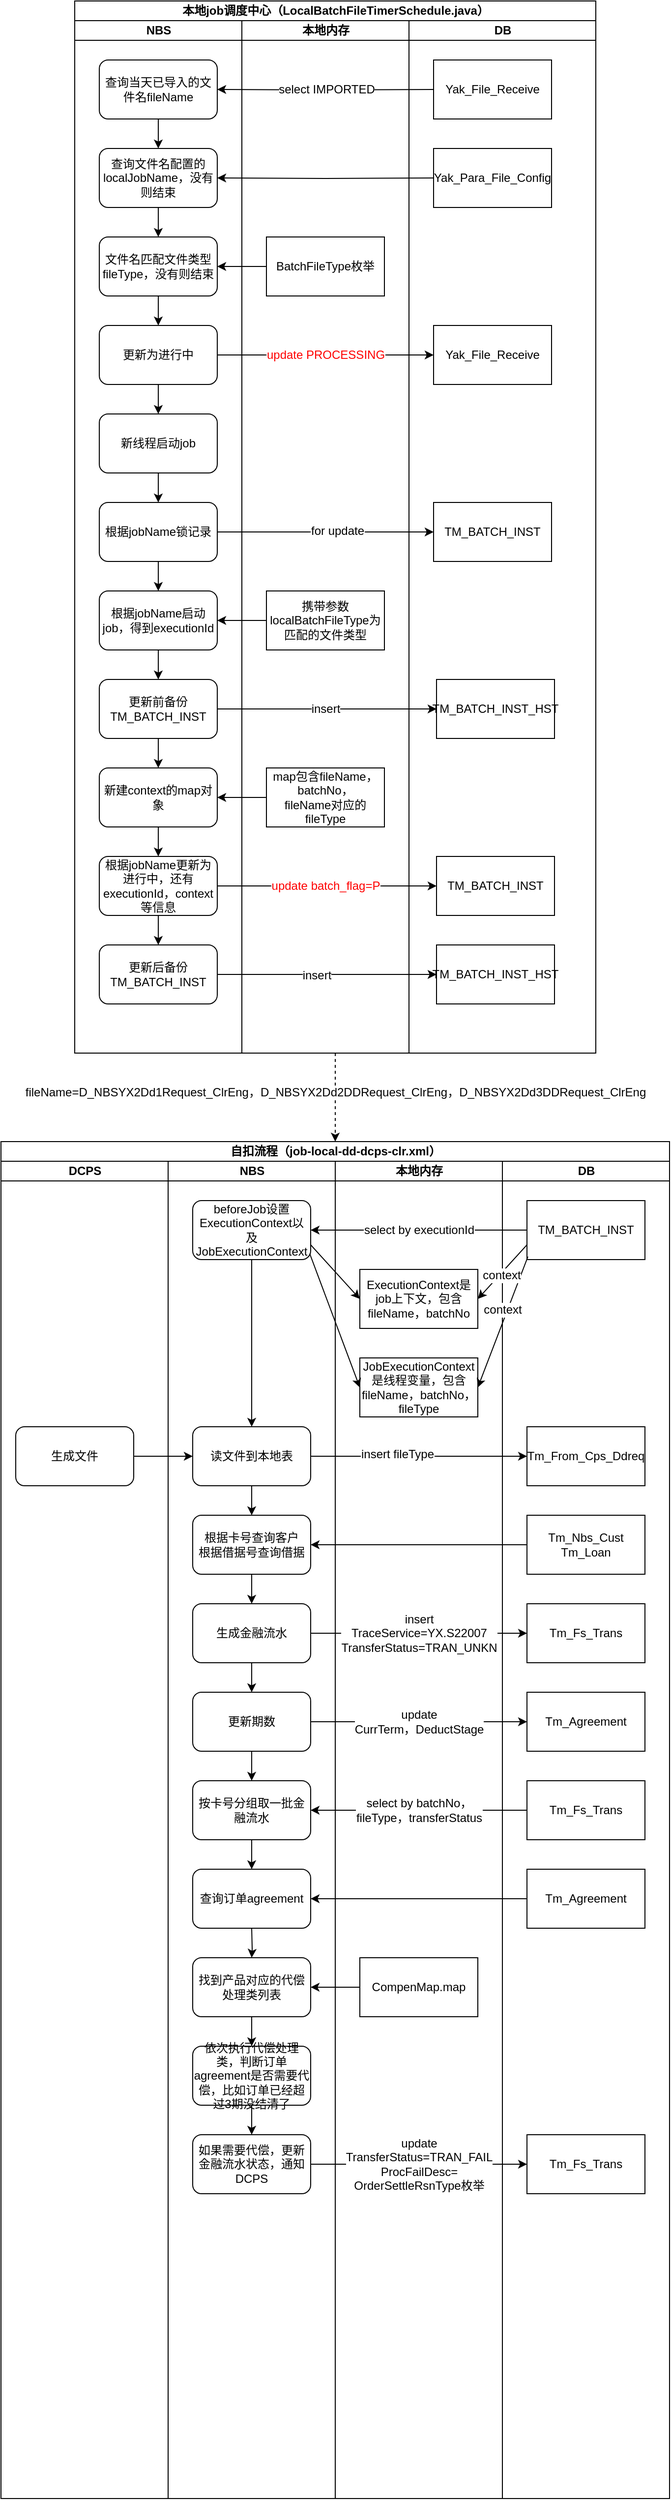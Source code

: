 <mxfile version="10.6.3" type="github"><diagram id="jrxuhPMBVVOQ-OroK7yz" name="第 1 页"><mxGraphModel dx="2220" dy="1939" grid="1" gridSize="10" guides="1" tooltips="1" connect="1" arrows="1" fold="1" page="1" pageScale="1" pageWidth="827" pageHeight="1169" math="0" shadow="0"><root><mxCell id="0"/><mxCell id="1" parent="0"/><mxCell id="RnaNjTVNym2KPXSfSXyK-17" value="自扣流程（job-local-dd-dcps-clr.xml）" style="swimlane;html=1;childLayout=stackLayout;resizeParent=1;resizeParentMax=0;startSize=20;" vertex="1" parent="1"><mxGeometry x="-30" y="80" width="680" height="1380" as="geometry"><mxRectangle x="20" y="40" width="240" height="20" as="alternateBounds"/></mxGeometry></mxCell><mxCell id="RnaNjTVNym2KPXSfSXyK-18" value="DCPS" style="swimlane;html=1;startSize=20;" vertex="1" parent="RnaNjTVNym2KPXSfSXyK-17"><mxGeometry y="20" width="170" height="1360" as="geometry"/></mxCell><mxCell id="RnaNjTVNym2KPXSfSXyK-25" value="生成文件" style="rounded=1;whiteSpace=wrap;html=1;" vertex="1" parent="RnaNjTVNym2KPXSfSXyK-18"><mxGeometry x="15" y="270" width="120" height="60" as="geometry"/></mxCell><mxCell id="RnaNjTVNym2KPXSfSXyK-26" value="NBS" style="swimlane;html=1;startSize=20;" vertex="1" parent="RnaNjTVNym2KPXSfSXyK-17"><mxGeometry x="170" y="20" width="170" height="1360" as="geometry"/></mxCell><mxCell id="RnaNjTVNym2KPXSfSXyK-183" style="edgeStyle=orthogonalEdgeStyle;rounded=0;orthogonalLoop=1;jettySize=auto;html=1;fontColor=#000000;" edge="1" parent="RnaNjTVNym2KPXSfSXyK-26" source="RnaNjTVNym2KPXSfSXyK-32" target="RnaNjTVNym2KPXSfSXyK-181"><mxGeometry relative="1" as="geometry"/></mxCell><mxCell id="RnaNjTVNym2KPXSfSXyK-32" value="读文件到本地表" style="rounded=1;whiteSpace=wrap;html=1;" vertex="1" parent="RnaNjTVNym2KPXSfSXyK-26"><mxGeometry x="25" y="270" width="120" height="60" as="geometry"/></mxCell><mxCell id="RnaNjTVNym2KPXSfSXyK-164" style="edgeStyle=orthogonalEdgeStyle;rounded=0;orthogonalLoop=1;jettySize=auto;html=1;fontColor=#000000;" edge="1" parent="RnaNjTVNym2KPXSfSXyK-26" source="RnaNjTVNym2KPXSfSXyK-156" target="RnaNjTVNym2KPXSfSXyK-32"><mxGeometry relative="1" as="geometry"/></mxCell><mxCell id="RnaNjTVNym2KPXSfSXyK-156" value="beforeJob设置ExecutionContext以及JobExecutionContext" style="rounded=1;whiteSpace=wrap;html=1;" vertex="1" parent="RnaNjTVNym2KPXSfSXyK-26"><mxGeometry x="25" y="40" width="120" height="60" as="geometry"/></mxCell><mxCell id="RnaNjTVNym2KPXSfSXyK-188" style="edgeStyle=orthogonalEdgeStyle;rounded=0;orthogonalLoop=1;jettySize=auto;html=1;fontColor=#000000;" edge="1" parent="RnaNjTVNym2KPXSfSXyK-26" source="RnaNjTVNym2KPXSfSXyK-181" target="RnaNjTVNym2KPXSfSXyK-185"><mxGeometry relative="1" as="geometry"/></mxCell><mxCell id="RnaNjTVNym2KPXSfSXyK-181" value="&lt;div&gt;根据卡号查询客户&lt;/div&gt;&lt;div&gt;根据借据号查询借据&lt;/div&gt;" style="rounded=1;whiteSpace=wrap;html=1;" vertex="1" parent="RnaNjTVNym2KPXSfSXyK-26"><mxGeometry x="25" y="360" width="120" height="60" as="geometry"/></mxCell><mxCell id="RnaNjTVNym2KPXSfSXyK-193" style="edgeStyle=orthogonalEdgeStyle;rounded=0;orthogonalLoop=1;jettySize=auto;html=1;fontColor=#000000;" edge="1" parent="RnaNjTVNym2KPXSfSXyK-26" source="RnaNjTVNym2KPXSfSXyK-185" target="RnaNjTVNym2KPXSfSXyK-190"><mxGeometry relative="1" as="geometry"/></mxCell><mxCell id="RnaNjTVNym2KPXSfSXyK-185" value="生成金融流水" style="rounded=1;whiteSpace=wrap;html=1;" vertex="1" parent="RnaNjTVNym2KPXSfSXyK-26"><mxGeometry x="25" y="450" width="120" height="60" as="geometry"/></mxCell><mxCell id="RnaNjTVNym2KPXSfSXyK-198" style="edgeStyle=orthogonalEdgeStyle;rounded=0;orthogonalLoop=1;jettySize=auto;html=1;entryX=0.5;entryY=0;entryDx=0;entryDy=0;fontColor=#000000;" edge="1" parent="RnaNjTVNym2KPXSfSXyK-26" source="RnaNjTVNym2KPXSfSXyK-190" target="RnaNjTVNym2KPXSfSXyK-194"><mxGeometry relative="1" as="geometry"/></mxCell><mxCell id="RnaNjTVNym2KPXSfSXyK-190" value="更新期数" style="rounded=1;whiteSpace=wrap;html=1;" vertex="1" parent="RnaNjTVNym2KPXSfSXyK-26"><mxGeometry x="25" y="540" width="120" height="60" as="geometry"/></mxCell><mxCell id="RnaNjTVNym2KPXSfSXyK-201" style="edgeStyle=orthogonalEdgeStyle;rounded=0;orthogonalLoop=1;jettySize=auto;html=1;fontColor=#000000;" edge="1" parent="RnaNjTVNym2KPXSfSXyK-26" target="RnaNjTVNym2KPXSfSXyK-200"><mxGeometry relative="1" as="geometry"><mxPoint x="85" y="780" as="sourcePoint"/></mxGeometry></mxCell><mxCell id="RnaNjTVNym2KPXSfSXyK-206" style="edgeStyle=orthogonalEdgeStyle;rounded=0;orthogonalLoop=1;jettySize=auto;html=1;fontColor=#000000;" edge="1" parent="RnaNjTVNym2KPXSfSXyK-26" source="RnaNjTVNym2KPXSfSXyK-194" target="RnaNjTVNym2KPXSfSXyK-204"><mxGeometry relative="1" as="geometry"/></mxCell><mxCell id="RnaNjTVNym2KPXSfSXyK-194" value="按卡号分组取一批金融流水" style="rounded=1;whiteSpace=wrap;html=1;" vertex="1" parent="RnaNjTVNym2KPXSfSXyK-26"><mxGeometry x="25" y="630" width="120" height="60" as="geometry"/></mxCell><mxCell id="RnaNjTVNym2KPXSfSXyK-208" style="edgeStyle=orthogonalEdgeStyle;rounded=0;orthogonalLoop=1;jettySize=auto;html=1;entryX=0.5;entryY=0;entryDx=0;entryDy=0;fontColor=#000000;" edge="1" parent="RnaNjTVNym2KPXSfSXyK-26" source="RnaNjTVNym2KPXSfSXyK-200" target="RnaNjTVNym2KPXSfSXyK-207"><mxGeometry relative="1" as="geometry"/></mxCell><mxCell id="RnaNjTVNym2KPXSfSXyK-200" value="找到产品对应的代偿处理类列表" style="rounded=1;whiteSpace=wrap;html=1;" vertex="1" parent="RnaNjTVNym2KPXSfSXyK-26"><mxGeometry x="25" y="810" width="120" height="60" as="geometry"/></mxCell><mxCell id="RnaNjTVNym2KPXSfSXyK-204" value="查询订单agreement" style="rounded=1;whiteSpace=wrap;html=1;" vertex="1" parent="RnaNjTVNym2KPXSfSXyK-26"><mxGeometry x="25" y="720" width="120" height="60" as="geometry"/></mxCell><mxCell id="RnaNjTVNym2KPXSfSXyK-210" style="edgeStyle=orthogonalEdgeStyle;rounded=0;orthogonalLoop=1;jettySize=auto;html=1;fontColor=#000000;" edge="1" parent="RnaNjTVNym2KPXSfSXyK-26" source="RnaNjTVNym2KPXSfSXyK-207" target="RnaNjTVNym2KPXSfSXyK-209"><mxGeometry relative="1" as="geometry"/></mxCell><mxCell id="RnaNjTVNym2KPXSfSXyK-207" value="依次执行代偿处理类，判断订单agreement是否需要代偿，比如订单已经超过3期没结清了" style="rounded=1;whiteSpace=wrap;html=1;" vertex="1" parent="RnaNjTVNym2KPXSfSXyK-26"><mxGeometry x="25" y="900" width="120" height="60" as="geometry"/></mxCell><mxCell id="RnaNjTVNym2KPXSfSXyK-209" value="&lt;div&gt;如果需要代偿，更新金融流水状态，通知DCPS&lt;/div&gt;" style="rounded=1;whiteSpace=wrap;html=1;" vertex="1" parent="RnaNjTVNym2KPXSfSXyK-26"><mxGeometry x="25" y="990" width="120" height="60" as="geometry"/></mxCell><mxCell id="RnaNjTVNym2KPXSfSXyK-202" style="edgeStyle=orthogonalEdgeStyle;rounded=0;orthogonalLoop=1;jettySize=auto;html=1;entryX=1;entryY=0.5;entryDx=0;entryDy=0;fontColor=#000000;" edge="1" parent="RnaNjTVNym2KPXSfSXyK-17" source="RnaNjTVNym2KPXSfSXyK-199" target="RnaNjTVNym2KPXSfSXyK-200"><mxGeometry relative="1" as="geometry"/></mxCell><mxCell id="RnaNjTVNym2KPXSfSXyK-28" value="本地内存" style="swimlane;html=1;startSize=20;" vertex="1" parent="RnaNjTVNym2KPXSfSXyK-17"><mxGeometry x="340" y="20" width="170" height="1360" as="geometry"/></mxCell><mxCell id="RnaNjTVNym2KPXSfSXyK-165" value="&lt;div&gt;JobExecutionContext是线程变量，包含fileName，batchNo，&lt;/div&gt;&lt;div&gt;fileType&lt;/div&gt;" style="rounded=0;whiteSpace=wrap;html=1;" vertex="1" parent="RnaNjTVNym2KPXSfSXyK-28"><mxGeometry x="25" y="200" width="120" height="60" as="geometry"/></mxCell><mxCell id="RnaNjTVNym2KPXSfSXyK-170" value="&lt;div&gt;ExecutionContext是job上下文，包含fileName，batchNo&lt;/div&gt;" style="rounded=0;whiteSpace=wrap;html=1;" vertex="1" parent="RnaNjTVNym2KPXSfSXyK-28"><mxGeometry x="25" y="110" width="120" height="60" as="geometry"/></mxCell><mxCell id="RnaNjTVNym2KPXSfSXyK-199" value="CompenMap.map" style="rounded=0;whiteSpace=wrap;html=1;" vertex="1" parent="RnaNjTVNym2KPXSfSXyK-28"><mxGeometry x="25" y="810" width="120" height="60" as="geometry"/></mxCell><mxCell id="RnaNjTVNym2KPXSfSXyK-30" value="DB" style="swimlane;html=1;startSize=20;" vertex="1" parent="RnaNjTVNym2KPXSfSXyK-17"><mxGeometry x="510" y="20" width="170" height="1360" as="geometry"/></mxCell><mxCell id="RnaNjTVNym2KPXSfSXyK-158" value="TM_BATCH_INST" style="rounded=0;whiteSpace=wrap;html=1;" vertex="1" parent="RnaNjTVNym2KPXSfSXyK-30"><mxGeometry x="25" y="40" width="120" height="60" as="geometry"/></mxCell><mxCell id="RnaNjTVNym2KPXSfSXyK-177" value="Tm_From_Cps_Ddreq" style="rounded=0;whiteSpace=wrap;html=1;" vertex="1" parent="RnaNjTVNym2KPXSfSXyK-30"><mxGeometry x="25" y="270" width="120" height="60" as="geometry"/></mxCell><mxCell id="RnaNjTVNym2KPXSfSXyK-180" value="&lt;div&gt;Tm_Nbs_Cust&lt;/div&gt;&lt;div&gt;Tm_Loan&lt;br&gt;&lt;/div&gt;" style="rounded=0;whiteSpace=wrap;html=1;" vertex="1" parent="RnaNjTVNym2KPXSfSXyK-30"><mxGeometry x="25" y="360" width="120" height="60" as="geometry"/></mxCell><mxCell id="RnaNjTVNym2KPXSfSXyK-184" value="Tm_Fs_Trans" style="rounded=0;whiteSpace=wrap;html=1;" vertex="1" parent="RnaNjTVNym2KPXSfSXyK-30"><mxGeometry x="25" y="450" width="120" height="60" as="geometry"/></mxCell><mxCell id="RnaNjTVNym2KPXSfSXyK-189" value="Tm_Agreement" style="rounded=0;whiteSpace=wrap;html=1;" vertex="1" parent="RnaNjTVNym2KPXSfSXyK-30"><mxGeometry x="25" y="540" width="120" height="60" as="geometry"/></mxCell><mxCell id="RnaNjTVNym2KPXSfSXyK-195" value="Tm_Fs_Trans" style="rounded=0;whiteSpace=wrap;html=1;" vertex="1" parent="RnaNjTVNym2KPXSfSXyK-30"><mxGeometry x="25" y="630" width="120" height="60" as="geometry"/></mxCell><mxCell id="RnaNjTVNym2KPXSfSXyK-203" value="Tm_Agreement" style="rounded=0;whiteSpace=wrap;html=1;" vertex="1" parent="RnaNjTVNym2KPXSfSXyK-30"><mxGeometry x="25" y="720" width="120" height="60" as="geometry"/></mxCell><mxCell id="RnaNjTVNym2KPXSfSXyK-212" value="Tm_Fs_Trans" style="rounded=0;whiteSpace=wrap;html=1;" vertex="1" parent="RnaNjTVNym2KPXSfSXyK-30"><mxGeometry x="25" y="990" width="120" height="60" as="geometry"/></mxCell><mxCell id="RnaNjTVNym2KPXSfSXyK-159" style="edgeStyle=orthogonalEdgeStyle;rounded=0;orthogonalLoop=1;jettySize=auto;html=1;entryX=1;entryY=0.5;entryDx=0;entryDy=0;fontColor=#FF0000;" edge="1" parent="RnaNjTVNym2KPXSfSXyK-17" source="RnaNjTVNym2KPXSfSXyK-158" target="RnaNjTVNym2KPXSfSXyK-156"><mxGeometry relative="1" as="geometry"/></mxCell><mxCell id="RnaNjTVNym2KPXSfSXyK-160" value="select by executionId" style="text;html=1;resizable=0;points=[];align=center;verticalAlign=middle;labelBackgroundColor=#ffffff;fontColor=#000000;" vertex="1" connectable="0" parent="RnaNjTVNym2KPXSfSXyK-159"><mxGeometry x="0.109" y="2" relative="1" as="geometry"><mxPoint x="12" y="-2" as="offset"/></mxGeometry></mxCell><mxCell id="RnaNjTVNym2KPXSfSXyK-167" value="" style="endArrow=classic;html=1;fontColor=#000000;entryX=0;entryY=0.5;entryDx=0;entryDy=0;exitX=0.992;exitY=0.9;exitDx=0;exitDy=0;exitPerimeter=0;" edge="1" parent="RnaNjTVNym2KPXSfSXyK-17" source="RnaNjTVNym2KPXSfSXyK-156" target="RnaNjTVNym2KPXSfSXyK-165"><mxGeometry width="50" height="50" relative="1" as="geometry"><mxPoint x="315" y="150" as="sourcePoint"/><mxPoint x="365" y="100" as="targetPoint"/></mxGeometry></mxCell><mxCell id="RnaNjTVNym2KPXSfSXyK-168" value="" style="endArrow=classic;html=1;fontColor=#000000;entryX=1;entryY=0.5;entryDx=0;entryDy=0;exitX=0.008;exitY=0.95;exitDx=0;exitDy=0;exitPerimeter=0;" edge="1" parent="RnaNjTVNym2KPXSfSXyK-17" source="RnaNjTVNym2KPXSfSXyK-158" target="RnaNjTVNym2KPXSfSXyK-165"><mxGeometry width="50" height="50" relative="1" as="geometry"><mxPoint x="324" y="124" as="sourcePoint"/><mxPoint x="375" y="190" as="targetPoint"/></mxGeometry></mxCell><mxCell id="RnaNjTVNym2KPXSfSXyK-169" value="context" style="text;html=1;resizable=0;points=[];align=center;verticalAlign=middle;labelBackgroundColor=#ffffff;fontColor=#000000;" vertex="1" connectable="0" parent="RnaNjTVNym2KPXSfSXyK-168"><mxGeometry x="-0.387" relative="1" as="geometry"><mxPoint x="-10.5" y="13.5" as="offset"/></mxGeometry></mxCell><mxCell id="RnaNjTVNym2KPXSfSXyK-171" value="" style="endArrow=classic;html=1;fontColor=#000000;entryX=0;entryY=0.5;entryDx=0;entryDy=0;exitX=1;exitY=0.75;exitDx=0;exitDy=0;" edge="1" parent="RnaNjTVNym2KPXSfSXyK-17" source="RnaNjTVNym2KPXSfSXyK-156" target="RnaNjTVNym2KPXSfSXyK-170"><mxGeometry width="50" height="50" relative="1" as="geometry"><mxPoint x="324" y="124" as="sourcePoint"/><mxPoint x="375" y="260" as="targetPoint"/></mxGeometry></mxCell><mxCell id="RnaNjTVNym2KPXSfSXyK-172" value="" style="endArrow=classic;html=1;fontColor=#000000;entryX=1;entryY=0.5;entryDx=0;entryDy=0;exitX=0;exitY=0.75;exitDx=0;exitDy=0;" edge="1" parent="RnaNjTVNym2KPXSfSXyK-17" source="RnaNjTVNym2KPXSfSXyK-158" target="RnaNjTVNym2KPXSfSXyK-170"><mxGeometry width="50" height="50" relative="1" as="geometry"><mxPoint x="546" y="127" as="sourcePoint"/><mxPoint x="495" y="260" as="targetPoint"/></mxGeometry></mxCell><mxCell id="RnaNjTVNym2KPXSfSXyK-173" value="context" style="text;html=1;resizable=0;points=[];align=center;verticalAlign=middle;labelBackgroundColor=#ffffff;fontColor=#000000;" vertex="1" connectable="0" parent="RnaNjTVNym2KPXSfSXyK-172"><mxGeometry x="-0.387" relative="1" as="geometry"><mxPoint x="-10.5" y="13.5" as="offset"/></mxGeometry></mxCell><mxCell id="RnaNjTVNym2KPXSfSXyK-174" style="edgeStyle=orthogonalEdgeStyle;rounded=0;orthogonalLoop=1;jettySize=auto;html=1;fontColor=#000000;" edge="1" parent="RnaNjTVNym2KPXSfSXyK-17" source="RnaNjTVNym2KPXSfSXyK-25" target="RnaNjTVNym2KPXSfSXyK-32"><mxGeometry relative="1" as="geometry"/></mxCell><mxCell id="RnaNjTVNym2KPXSfSXyK-178" style="edgeStyle=orthogonalEdgeStyle;rounded=0;orthogonalLoop=1;jettySize=auto;html=1;fontColor=#000000;" edge="1" parent="RnaNjTVNym2KPXSfSXyK-17" source="RnaNjTVNym2KPXSfSXyK-32" target="RnaNjTVNym2KPXSfSXyK-177"><mxGeometry relative="1" as="geometry"/></mxCell><mxCell id="RnaNjTVNym2KPXSfSXyK-179" value="insert fileType" style="text;html=1;resizable=0;points=[];align=center;verticalAlign=middle;labelBackgroundColor=#ffffff;fontColor=#000000;" vertex="1" connectable="0" parent="RnaNjTVNym2KPXSfSXyK-178"><mxGeometry x="-0.2" y="2" relative="1" as="geometry"><mxPoint as="offset"/></mxGeometry></mxCell><mxCell id="RnaNjTVNym2KPXSfSXyK-182" style="edgeStyle=orthogonalEdgeStyle;rounded=0;orthogonalLoop=1;jettySize=auto;html=1;entryX=1;entryY=0.5;entryDx=0;entryDy=0;fontColor=#000000;" edge="1" parent="RnaNjTVNym2KPXSfSXyK-17" source="RnaNjTVNym2KPXSfSXyK-180" target="RnaNjTVNym2KPXSfSXyK-181"><mxGeometry relative="1" as="geometry"/></mxCell><mxCell id="RnaNjTVNym2KPXSfSXyK-186" style="edgeStyle=orthogonalEdgeStyle;rounded=0;orthogonalLoop=1;jettySize=auto;html=1;fontColor=#000000;" edge="1" parent="RnaNjTVNym2KPXSfSXyK-17" source="RnaNjTVNym2KPXSfSXyK-185" target="RnaNjTVNym2KPXSfSXyK-184"><mxGeometry relative="1" as="geometry"/></mxCell><mxCell id="RnaNjTVNym2KPXSfSXyK-187" value="&lt;div&gt;insert&lt;br&gt;TraceService=YX.S22007&lt;/div&gt;&lt;div&gt;TransferStatus=TRAN_UNKN&lt;br&gt;&lt;/div&gt;" style="text;html=1;resizable=0;points=[];align=center;verticalAlign=middle;labelBackgroundColor=#ffffff;fontColor=#000000;" vertex="1" connectable="0" parent="RnaNjTVNym2KPXSfSXyK-186"><mxGeometry x="-0.109" y="-4" relative="1" as="geometry"><mxPoint x="12" y="-4" as="offset"/></mxGeometry></mxCell><mxCell id="RnaNjTVNym2KPXSfSXyK-191" style="edgeStyle=orthogonalEdgeStyle;rounded=0;orthogonalLoop=1;jettySize=auto;html=1;entryX=0;entryY=0.5;entryDx=0;entryDy=0;fontColor=#000000;" edge="1" parent="RnaNjTVNym2KPXSfSXyK-17" source="RnaNjTVNym2KPXSfSXyK-190" target="RnaNjTVNym2KPXSfSXyK-189"><mxGeometry relative="1" as="geometry"/></mxCell><mxCell id="RnaNjTVNym2KPXSfSXyK-192" value="&lt;div&gt;update &lt;br&gt;&lt;/div&gt;&lt;div&gt;CurrTerm，DeductStage&lt;/div&gt;" style="text;html=1;resizable=0;points=[];align=center;verticalAlign=middle;labelBackgroundColor=#ffffff;fontColor=#000000;direction=south;" vertex="1" connectable="0" parent="RnaNjTVNym2KPXSfSXyK-191"><mxGeometry x="-0.236" y="-1" relative="1" as="geometry"><mxPoint x="26" y="-1" as="offset"/></mxGeometry></mxCell><mxCell id="RnaNjTVNym2KPXSfSXyK-196" style="edgeStyle=orthogonalEdgeStyle;rounded=0;orthogonalLoop=1;jettySize=auto;html=1;entryX=1;entryY=0.5;entryDx=0;entryDy=0;fontColor=#000000;" edge="1" parent="RnaNjTVNym2KPXSfSXyK-17" source="RnaNjTVNym2KPXSfSXyK-195" target="RnaNjTVNym2KPXSfSXyK-194"><mxGeometry relative="1" as="geometry"/></mxCell><mxCell id="RnaNjTVNym2KPXSfSXyK-197" value="&lt;div&gt;select by batchNo，&lt;/div&gt;&lt;div&gt;fileType，transferStatus&lt;br&gt;&lt;/div&gt;" style="text;html=1;resizable=0;points=[];align=center;verticalAlign=middle;labelBackgroundColor=#ffffff;fontColor=#000000;" vertex="1" connectable="0" parent="RnaNjTVNym2KPXSfSXyK-196"><mxGeometry x="0.218" relative="1" as="geometry"><mxPoint x="24" as="offset"/></mxGeometry></mxCell><mxCell id="RnaNjTVNym2KPXSfSXyK-205" style="edgeStyle=orthogonalEdgeStyle;rounded=0;orthogonalLoop=1;jettySize=auto;html=1;entryX=1;entryY=0.5;entryDx=0;entryDy=0;fontColor=#000000;" edge="1" parent="RnaNjTVNym2KPXSfSXyK-17" source="RnaNjTVNym2KPXSfSXyK-203" target="RnaNjTVNym2KPXSfSXyK-204"><mxGeometry relative="1" as="geometry"/></mxCell><mxCell id="RnaNjTVNym2KPXSfSXyK-213" style="edgeStyle=orthogonalEdgeStyle;rounded=0;orthogonalLoop=1;jettySize=auto;html=1;entryX=0;entryY=0.5;entryDx=0;entryDy=0;fontColor=#000000;" edge="1" parent="RnaNjTVNym2KPXSfSXyK-17" source="RnaNjTVNym2KPXSfSXyK-209" target="RnaNjTVNym2KPXSfSXyK-212"><mxGeometry relative="1" as="geometry"/></mxCell><mxCell id="RnaNjTVNym2KPXSfSXyK-214" value="&lt;div&gt;update&lt;/div&gt;&lt;div&gt;TransferStatus=TRAN_FAIL&lt;/div&gt;&lt;div&gt;ProcFailDesc=&lt;/div&gt;&lt;div&gt;OrderSettleRsnType枚举&lt;br&gt;&lt;/div&gt;" style="text;html=1;resizable=0;points=[];align=center;verticalAlign=middle;labelBackgroundColor=#ffffff;fontColor=#000000;" vertex="1" connectable="0" parent="RnaNjTVNym2KPXSfSXyK-213"><mxGeometry x="-0.218" y="-3" relative="1" as="geometry"><mxPoint x="24" y="-3" as="offset"/></mxGeometry></mxCell><mxCell id="RnaNjTVNym2KPXSfSXyK-45" style="edgeStyle=orthogonalEdgeStyle;rounded=0;orthogonalLoop=1;jettySize=auto;html=1;entryX=0.5;entryY=0;entryDx=0;entryDy=0;dashed=1;" edge="1" parent="1" source="RnaNjTVNym2KPXSfSXyK-35" target="RnaNjTVNym2KPXSfSXyK-17"><mxGeometry relative="1" as="geometry"/></mxCell><mxCell id="RnaNjTVNym2KPXSfSXyK-155" value="fileName=D_NBSYX2Dd1Request_ClrEng，D_NBSYX2Dd2DDRequest_ClrEng，D_NBSYX2Dd3DDRequest_ClrEng" style="text;html=1;resizable=0;points=[];align=center;verticalAlign=middle;labelBackgroundColor=#ffffff;" vertex="1" connectable="0" parent="RnaNjTVNym2KPXSfSXyK-45"><mxGeometry x="-0.52" y="4" relative="1" as="geometry"><mxPoint x="-4" y="18" as="offset"/></mxGeometry></mxCell><mxCell id="RnaNjTVNym2KPXSfSXyK-35" value="本地job调度中心（LocalBatchFileTimerSchedule.java）" style="swimlane;html=1;childLayout=stackLayout;resizeParent=1;resizeParentMax=0;startSize=20;" vertex="1" parent="1"><mxGeometry x="45" y="-1080" width="530" height="1070" as="geometry"><mxRectangle x="20" y="-720" width="240" height="20" as="alternateBounds"/></mxGeometry></mxCell><mxCell id="RnaNjTVNym2KPXSfSXyK-36" value="NBS" style="swimlane;html=1;startSize=20;" vertex="1" parent="RnaNjTVNym2KPXSfSXyK-35"><mxGeometry y="20" width="170" height="1050" as="geometry"/></mxCell><mxCell id="RnaNjTVNym2KPXSfSXyK-49" value="" style="edgeStyle=orthogonalEdgeStyle;rounded=0;orthogonalLoop=1;jettySize=auto;html=1;" edge="1" parent="RnaNjTVNym2KPXSfSXyK-36" source="RnaNjTVNym2KPXSfSXyK-47" target="RnaNjTVNym2KPXSfSXyK-48"><mxGeometry relative="1" as="geometry"/></mxCell><mxCell id="RnaNjTVNym2KPXSfSXyK-47" value="查询当天已导入的文件名fileName" style="rounded=1;whiteSpace=wrap;html=1;" vertex="1" parent="RnaNjTVNym2KPXSfSXyK-36"><mxGeometry x="25" y="40" width="120" height="60" as="geometry"/></mxCell><mxCell id="RnaNjTVNym2KPXSfSXyK-64" style="edgeStyle=orthogonalEdgeStyle;rounded=0;orthogonalLoop=1;jettySize=auto;html=1;" edge="1" parent="RnaNjTVNym2KPXSfSXyK-36" source="RnaNjTVNym2KPXSfSXyK-48" target="RnaNjTVNym2KPXSfSXyK-62"><mxGeometry relative="1" as="geometry"/></mxCell><mxCell id="RnaNjTVNym2KPXSfSXyK-48" value="查询文件名配置的localJobName，没有则结束" style="rounded=1;whiteSpace=wrap;html=1;" vertex="1" parent="RnaNjTVNym2KPXSfSXyK-36"><mxGeometry x="25" y="130" width="120" height="60" as="geometry"/></mxCell><mxCell id="RnaNjTVNym2KPXSfSXyK-77" style="edgeStyle=orthogonalEdgeStyle;rounded=0;orthogonalLoop=1;jettySize=auto;html=1;" edge="1" parent="RnaNjTVNym2KPXSfSXyK-36" source="RnaNjTVNym2KPXSfSXyK-62" target="RnaNjTVNym2KPXSfSXyK-74"><mxGeometry relative="1" as="geometry"/></mxCell><mxCell id="RnaNjTVNym2KPXSfSXyK-62" value="文件名匹配文件类型fileType，没有则结束" style="rounded=1;whiteSpace=wrap;html=1;" vertex="1" parent="RnaNjTVNym2KPXSfSXyK-36"><mxGeometry x="25" y="220" width="120" height="60" as="geometry"/></mxCell><mxCell id="RnaNjTVNym2KPXSfSXyK-79" style="edgeStyle=orthogonalEdgeStyle;rounded=0;orthogonalLoop=1;jettySize=auto;html=1;entryX=0.5;entryY=0;entryDx=0;entryDy=0;" edge="1" parent="RnaNjTVNym2KPXSfSXyK-36" source="RnaNjTVNym2KPXSfSXyK-74" target="RnaNjTVNym2KPXSfSXyK-78"><mxGeometry relative="1" as="geometry"/></mxCell><mxCell id="RnaNjTVNym2KPXSfSXyK-74" value="更新为进行中" style="rounded=1;whiteSpace=wrap;html=1;" vertex="1" parent="RnaNjTVNym2KPXSfSXyK-36"><mxGeometry x="25" y="310" width="120" height="60" as="geometry"/></mxCell><mxCell id="RnaNjTVNym2KPXSfSXyK-107" style="edgeStyle=orthogonalEdgeStyle;rounded=0;orthogonalLoop=1;jettySize=auto;html=1;" edge="1" parent="RnaNjTVNym2KPXSfSXyK-36" source="RnaNjTVNym2KPXSfSXyK-78" target="RnaNjTVNym2KPXSfSXyK-106"><mxGeometry relative="1" as="geometry"/></mxCell><mxCell id="RnaNjTVNym2KPXSfSXyK-78" value="新线程启动job" style="rounded=1;whiteSpace=wrap;html=1;" vertex="1" parent="RnaNjTVNym2KPXSfSXyK-36"><mxGeometry x="25" y="400" width="120" height="60" as="geometry"/></mxCell><mxCell id="RnaNjTVNym2KPXSfSXyK-111" style="edgeStyle=orthogonalEdgeStyle;rounded=0;orthogonalLoop=1;jettySize=auto;html=1;" edge="1" parent="RnaNjTVNym2KPXSfSXyK-36" source="RnaNjTVNym2KPXSfSXyK-106" target="RnaNjTVNym2KPXSfSXyK-110"><mxGeometry relative="1" as="geometry"/></mxCell><mxCell id="RnaNjTVNym2KPXSfSXyK-106" value="根据jobName锁记录" style="rounded=1;whiteSpace=wrap;html=1;" vertex="1" parent="RnaNjTVNym2KPXSfSXyK-36"><mxGeometry x="25" y="490" width="120" height="60" as="geometry"/></mxCell><mxCell id="RnaNjTVNym2KPXSfSXyK-119" style="edgeStyle=orthogonalEdgeStyle;rounded=0;orthogonalLoop=1;jettySize=auto;html=1;" edge="1" parent="RnaNjTVNym2KPXSfSXyK-36" source="RnaNjTVNym2KPXSfSXyK-110" target="RnaNjTVNym2KPXSfSXyK-115"><mxGeometry relative="1" as="geometry"/></mxCell><mxCell id="RnaNjTVNym2KPXSfSXyK-110" value="根据jobName启动job，得到executionId" style="rounded=1;whiteSpace=wrap;html=1;" vertex="1" parent="RnaNjTVNym2KPXSfSXyK-36"><mxGeometry x="25" y="580" width="120" height="60" as="geometry"/></mxCell><mxCell id="RnaNjTVNym2KPXSfSXyK-143" style="edgeStyle=orthogonalEdgeStyle;rounded=0;orthogonalLoop=1;jettySize=auto;html=1;entryX=0.5;entryY=0;entryDx=0;entryDy=0;" edge="1" parent="RnaNjTVNym2KPXSfSXyK-36" source="RnaNjTVNym2KPXSfSXyK-115" target="RnaNjTVNym2KPXSfSXyK-142"><mxGeometry relative="1" as="geometry"/></mxCell><mxCell id="RnaNjTVNym2KPXSfSXyK-115" value="更新前备份TM_BATCH_INST" style="rounded=1;whiteSpace=wrap;html=1;" vertex="1" parent="RnaNjTVNym2KPXSfSXyK-36"><mxGeometry x="25" y="670" width="120" height="60" as="geometry"/></mxCell><mxCell id="RnaNjTVNym2KPXSfSXyK-152" style="edgeStyle=orthogonalEdgeStyle;rounded=0;orthogonalLoop=1;jettySize=auto;html=1;" edge="1" parent="RnaNjTVNym2KPXSfSXyK-36" source="RnaNjTVNym2KPXSfSXyK-120" target="RnaNjTVNym2KPXSfSXyK-151"><mxGeometry relative="1" as="geometry"/></mxCell><mxCell id="RnaNjTVNym2KPXSfSXyK-120" value="根据jobName更新为进行中，还有executionId，context等信息" style="rounded=1;whiteSpace=wrap;html=1;" vertex="1" parent="RnaNjTVNym2KPXSfSXyK-36"><mxGeometry x="25" y="850" width="120" height="60" as="geometry"/></mxCell><mxCell id="RnaNjTVNym2KPXSfSXyK-144" style="edgeStyle=orthogonalEdgeStyle;rounded=0;orthogonalLoop=1;jettySize=auto;html=1;" edge="1" parent="RnaNjTVNym2KPXSfSXyK-36" source="RnaNjTVNym2KPXSfSXyK-142" target="RnaNjTVNym2KPXSfSXyK-120"><mxGeometry relative="1" as="geometry"/></mxCell><mxCell id="RnaNjTVNym2KPXSfSXyK-142" value="新建context的map对象" style="rounded=1;whiteSpace=wrap;html=1;" vertex="1" parent="RnaNjTVNym2KPXSfSXyK-36"><mxGeometry x="25" y="760" width="120" height="60" as="geometry"/></mxCell><mxCell id="RnaNjTVNym2KPXSfSXyK-151" value="更新后备份TM_BATCH_INST" style="rounded=1;whiteSpace=wrap;html=1;" vertex="1" parent="RnaNjTVNym2KPXSfSXyK-36"><mxGeometry x="25" y="940" width="120" height="60" as="geometry"/></mxCell><mxCell id="RnaNjTVNym2KPXSfSXyK-122" style="edgeStyle=orthogonalEdgeStyle;rounded=0;orthogonalLoop=1;jettySize=auto;html=1;entryX=0;entryY=0.5;entryDx=0;entryDy=0;" edge="1" parent="RnaNjTVNym2KPXSfSXyK-35" source="RnaNjTVNym2KPXSfSXyK-120" target="RnaNjTVNym2KPXSfSXyK-121"><mxGeometry relative="1" as="geometry"/></mxCell><mxCell id="RnaNjTVNym2KPXSfSXyK-123" value="update batch_flag=P" style="text;html=1;resizable=0;points=[];align=center;verticalAlign=middle;labelBackgroundColor=#ffffff;fontColor=#FF0000;" vertex="1" connectable="0" parent="RnaNjTVNym2KPXSfSXyK-122"><mxGeometry x="-0.13" y="1" relative="1" as="geometry"><mxPoint x="13" y="1" as="offset"/></mxGeometry></mxCell><mxCell id="RnaNjTVNym2KPXSfSXyK-38" value="本地内存" style="swimlane;html=1;startSize=20;" vertex="1" parent="RnaNjTVNym2KPXSfSXyK-35"><mxGeometry x="170" y="20" width="170" height="1050" as="geometry"/></mxCell><mxCell id="RnaNjTVNym2KPXSfSXyK-70" value="BatchFileType枚举" style="rounded=0;whiteSpace=wrap;html=1;" vertex="1" parent="RnaNjTVNym2KPXSfSXyK-38"><mxGeometry x="25" y="220" width="120" height="60" as="geometry"/></mxCell><mxCell id="RnaNjTVNym2KPXSfSXyK-146" value="携带参数localBatchFileType为匹配的文件类型" style="rounded=0;whiteSpace=wrap;html=1;" vertex="1" parent="RnaNjTVNym2KPXSfSXyK-38"><mxGeometry x="25" y="580" width="120" height="60" as="geometry"/></mxCell><mxCell id="RnaNjTVNym2KPXSfSXyK-148" value="&lt;div&gt;map包含fileName，batchNo，&lt;/div&gt;&lt;div&gt;fileName对应的fileType&lt;/div&gt;" style="rounded=0;whiteSpace=wrap;html=1;" vertex="1" parent="RnaNjTVNym2KPXSfSXyK-38"><mxGeometry x="25" y="760" width="120" height="60" as="geometry"/></mxCell><mxCell id="RnaNjTVNym2KPXSfSXyK-65" value="DB" style="swimlane;html=1;startSize=20;" vertex="1" parent="RnaNjTVNym2KPXSfSXyK-35"><mxGeometry x="340" y="20" width="190" height="1050" as="geometry"/></mxCell><mxCell id="RnaNjTVNym2KPXSfSXyK-68" value="Yak_Para_File_Config" style="rounded=0;whiteSpace=wrap;html=1;" vertex="1" parent="RnaNjTVNym2KPXSfSXyK-65"><mxGeometry x="25" y="130" width="120" height="60" as="geometry"/></mxCell><mxCell id="RnaNjTVNym2KPXSfSXyK-69" value="Yak_File_Receive" style="rounded=0;whiteSpace=wrap;html=1;" vertex="1" parent="RnaNjTVNym2KPXSfSXyK-65"><mxGeometry x="25" y="40" width="120" height="60" as="geometry"/></mxCell><mxCell id="RnaNjTVNym2KPXSfSXyK-73" value="Yak_File_Receive" style="rounded=0;whiteSpace=wrap;html=1;" vertex="1" parent="RnaNjTVNym2KPXSfSXyK-65"><mxGeometry x="25" y="310" width="120" height="60" as="geometry"/></mxCell><mxCell id="RnaNjTVNym2KPXSfSXyK-80" value="TM_BATCH_INST" style="rounded=0;whiteSpace=wrap;html=1;" vertex="1" parent="RnaNjTVNym2KPXSfSXyK-65"><mxGeometry x="25" y="490" width="120" height="60" as="geometry"/></mxCell><mxCell id="RnaNjTVNym2KPXSfSXyK-114" value="TM_BATCH_INST_HST" style="rounded=0;whiteSpace=wrap;html=1;" vertex="1" parent="RnaNjTVNym2KPXSfSXyK-65"><mxGeometry x="28" y="670" width="120" height="60" as="geometry"/></mxCell><mxCell id="RnaNjTVNym2KPXSfSXyK-121" value="TM_BATCH_INST" style="rounded=0;whiteSpace=wrap;html=1;" vertex="1" parent="RnaNjTVNym2KPXSfSXyK-65"><mxGeometry x="28" y="850" width="120" height="60" as="geometry"/></mxCell><mxCell id="RnaNjTVNym2KPXSfSXyK-150" value="TM_BATCH_INST_HST" style="rounded=0;whiteSpace=wrap;html=1;" vertex="1" parent="RnaNjTVNym2KPXSfSXyK-65"><mxGeometry x="28" y="940" width="120" height="60" as="geometry"/></mxCell><mxCell id="RnaNjTVNym2KPXSfSXyK-53" style="edgeStyle=orthogonalEdgeStyle;rounded=0;orthogonalLoop=1;jettySize=auto;html=1;entryX=1;entryY=0.5;entryDx=0;entryDy=0;exitX=0;exitY=0.5;exitDx=0;exitDy=0;" edge="1" parent="RnaNjTVNym2KPXSfSXyK-35" target="RnaNjTVNym2KPXSfSXyK-47"><mxGeometry relative="1" as="geometry"><mxPoint x="365" y="90" as="sourcePoint"/></mxGeometry></mxCell><mxCell id="RnaNjTVNym2KPXSfSXyK-72" value="select IMPORTED" style="text;html=1;resizable=0;points=[];align=center;verticalAlign=middle;labelBackgroundColor=#ffffff;" vertex="1" connectable="0" parent="RnaNjTVNym2KPXSfSXyK-53"><mxGeometry x="0.154" y="2" relative="1" as="geometry"><mxPoint x="17" y="-2" as="offset"/></mxGeometry></mxCell><mxCell id="RnaNjTVNym2KPXSfSXyK-56" style="edgeStyle=orthogonalEdgeStyle;rounded=0;orthogonalLoop=1;jettySize=auto;html=1;entryX=1;entryY=0.5;entryDx=0;entryDy=0;exitX=0;exitY=0.5;exitDx=0;exitDy=0;" edge="1" parent="RnaNjTVNym2KPXSfSXyK-35" target="RnaNjTVNym2KPXSfSXyK-48"><mxGeometry relative="1" as="geometry"><mxPoint x="365" y="180" as="sourcePoint"/></mxGeometry></mxCell><mxCell id="RnaNjTVNym2KPXSfSXyK-71" style="edgeStyle=orthogonalEdgeStyle;rounded=0;orthogonalLoop=1;jettySize=auto;html=1;entryX=1;entryY=0.5;entryDx=0;entryDy=0;" edge="1" parent="RnaNjTVNym2KPXSfSXyK-35" source="RnaNjTVNym2KPXSfSXyK-70" target="RnaNjTVNym2KPXSfSXyK-62"><mxGeometry relative="1" as="geometry"/></mxCell><mxCell id="RnaNjTVNym2KPXSfSXyK-75" style="edgeStyle=orthogonalEdgeStyle;rounded=0;orthogonalLoop=1;jettySize=auto;html=1;entryX=0;entryY=0.5;entryDx=0;entryDy=0;" edge="1" parent="RnaNjTVNym2KPXSfSXyK-35" source="RnaNjTVNym2KPXSfSXyK-74" target="RnaNjTVNym2KPXSfSXyK-73"><mxGeometry relative="1" as="geometry"/></mxCell><mxCell id="RnaNjTVNym2KPXSfSXyK-76" value="update PROCESSING" style="text;html=1;resizable=0;points=[];align=center;verticalAlign=middle;labelBackgroundColor=#ffffff;fontColor=#FF0000;" vertex="1" connectable="0" parent="RnaNjTVNym2KPXSfSXyK-75"><mxGeometry x="-0.164" y="-3" relative="1" as="geometry"><mxPoint x="18" y="-3" as="offset"/></mxGeometry></mxCell><mxCell id="RnaNjTVNym2KPXSfSXyK-108" style="edgeStyle=orthogonalEdgeStyle;rounded=0;orthogonalLoop=1;jettySize=auto;html=1;" edge="1" parent="RnaNjTVNym2KPXSfSXyK-35" source="RnaNjTVNym2KPXSfSXyK-106" target="RnaNjTVNym2KPXSfSXyK-80"><mxGeometry relative="1" as="geometry"/></mxCell><mxCell id="RnaNjTVNym2KPXSfSXyK-109" value="for update" style="text;html=1;resizable=0;points=[];align=center;verticalAlign=middle;labelBackgroundColor=#ffffff;" vertex="1" connectable="0" parent="RnaNjTVNym2KPXSfSXyK-108"><mxGeometry x="0.109" y="1" relative="1" as="geometry"><mxPoint as="offset"/></mxGeometry></mxCell><mxCell id="RnaNjTVNym2KPXSfSXyK-116" style="edgeStyle=orthogonalEdgeStyle;rounded=0;orthogonalLoop=1;jettySize=auto;html=1;" edge="1" parent="RnaNjTVNym2KPXSfSXyK-35" source="RnaNjTVNym2KPXSfSXyK-115" target="RnaNjTVNym2KPXSfSXyK-114"><mxGeometry relative="1" as="geometry"/></mxCell><mxCell id="RnaNjTVNym2KPXSfSXyK-118" value="insert" style="text;html=1;resizable=0;points=[];align=center;verticalAlign=middle;labelBackgroundColor=#ffffff;" vertex="1" connectable="0" parent="RnaNjTVNym2KPXSfSXyK-116"><mxGeometry x="-0.139" y="-2" relative="1" as="geometry"><mxPoint x="14" y="-2" as="offset"/></mxGeometry></mxCell><mxCell id="RnaNjTVNym2KPXSfSXyK-147" style="edgeStyle=orthogonalEdgeStyle;rounded=0;orthogonalLoop=1;jettySize=auto;html=1;entryX=1;entryY=0.5;entryDx=0;entryDy=0;" edge="1" parent="RnaNjTVNym2KPXSfSXyK-35" source="RnaNjTVNym2KPXSfSXyK-146" target="RnaNjTVNym2KPXSfSXyK-110"><mxGeometry relative="1" as="geometry"/></mxCell><mxCell id="RnaNjTVNym2KPXSfSXyK-149" style="edgeStyle=orthogonalEdgeStyle;rounded=0;orthogonalLoop=1;jettySize=auto;html=1;" edge="1" parent="RnaNjTVNym2KPXSfSXyK-35" source="RnaNjTVNym2KPXSfSXyK-148" target="RnaNjTVNym2KPXSfSXyK-142"><mxGeometry relative="1" as="geometry"/></mxCell><mxCell id="RnaNjTVNym2KPXSfSXyK-153" style="edgeStyle=orthogonalEdgeStyle;rounded=0;orthogonalLoop=1;jettySize=auto;html=1;" edge="1" parent="RnaNjTVNym2KPXSfSXyK-35" source="RnaNjTVNym2KPXSfSXyK-151" target="RnaNjTVNym2KPXSfSXyK-150"><mxGeometry relative="1" as="geometry"/></mxCell><mxCell id="RnaNjTVNym2KPXSfSXyK-154" value="insert" style="text;html=1;resizable=0;points=[];align=center;verticalAlign=middle;labelBackgroundColor=#ffffff;" vertex="1" connectable="0" parent="RnaNjTVNym2KPXSfSXyK-153"><mxGeometry x="-0.094" y="-1" relative="1" as="geometry"><mxPoint as="offset"/></mxGeometry></mxCell></root></mxGraphModel></diagram></mxfile>